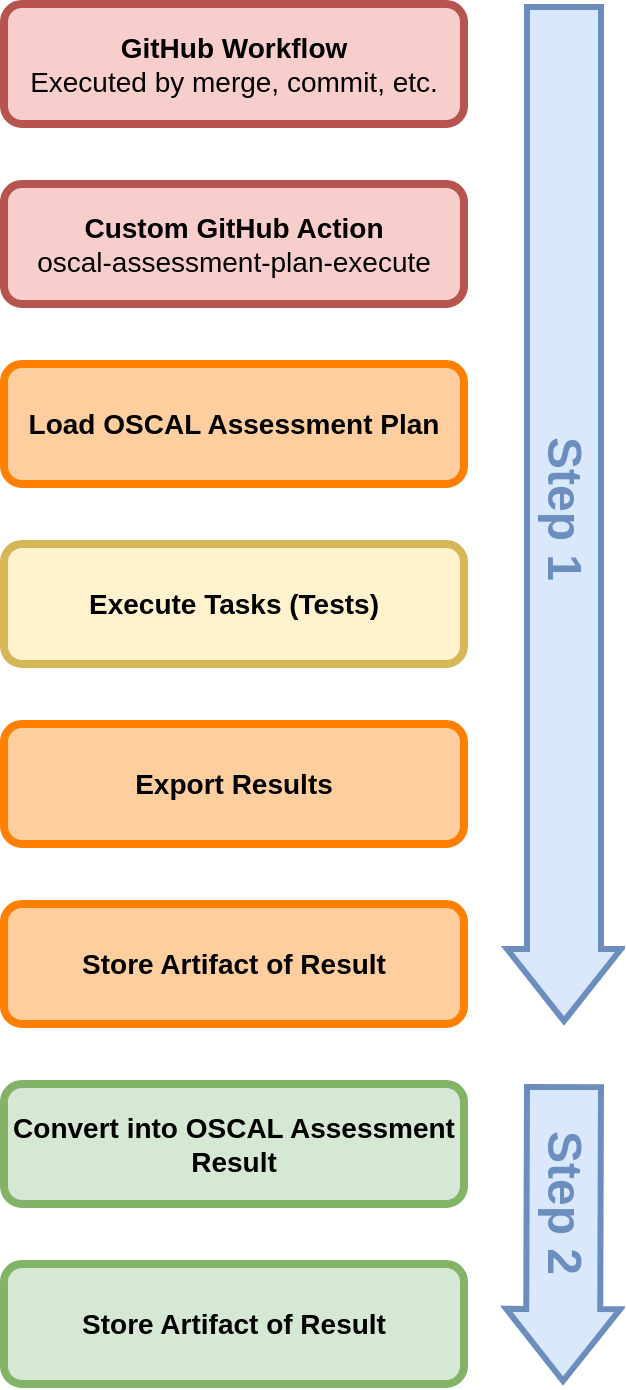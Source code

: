<mxfile version="19.0.3" type="device" pages="4"><diagram id="rzwwqnnFvJ9IIZ25HkDR" name="Concept"><mxGraphModel dx="2930" dy="997" grid="1" gridSize="10" guides="1" tooltips="1" connect="1" arrows="1" fold="1" page="1" pageScale="1" pageWidth="1100" pageHeight="850" math="0" shadow="0"><root><mxCell id="0"/><mxCell id="1" parent="0"/><mxCell id="xpTTT9yt2omjL4y_0shp-1" value="&lt;b style=&quot;font-size: 14px;&quot;&gt;&lt;font style=&quot;font-size: 14px;&quot;&gt;GitHub Workflow&lt;/font&gt;&lt;/b&gt;&lt;br style=&quot;font-size: 14px;&quot;&gt;Executed by merge, commit, etc." style="rounded=1;whiteSpace=wrap;html=1;fillColor=#f8cecc;strokeColor=#b85450;strokeWidth=4;fontSize=14;" parent="1" vertex="1"><mxGeometry x="-1030" y="40" width="230" height="60" as="geometry"/></mxCell><mxCell id="xpTTT9yt2omjL4y_0shp-2" value="&lt;b style=&quot;font-size: 14px;&quot;&gt;&lt;font style=&quot;font-size: 14px;&quot;&gt;Custom GitHub Action&lt;/font&gt;&lt;/b&gt;&lt;br style=&quot;font-size: 14px;&quot;&gt;oscal-assessment-plan-execute" style="rounded=1;whiteSpace=wrap;html=1;fillColor=#f8cecc;strokeColor=#b85450;strokeWidth=4;fontSize=14;" parent="1" vertex="1"><mxGeometry x="-1030" y="130" width="230" height="60" as="geometry"/></mxCell><mxCell id="xpTTT9yt2omjL4y_0shp-3" value="&lt;span style=&quot;font-size: 14px;&quot;&gt;&lt;b style=&quot;font-size: 14px;&quot;&gt;Load OSCAL Assessment Plan&lt;/b&gt;&lt;/span&gt;" style="rounded=1;whiteSpace=wrap;html=1;fillColor=#FFCE9F;strokeColor=#FF8000;strokeWidth=4;fontSize=14;" parent="1" vertex="1"><mxGeometry x="-1030" y="220" width="230" height="60" as="geometry"/></mxCell><mxCell id="xpTTT9yt2omjL4y_0shp-4" value="&lt;span style=&quot;font-size: 14px;&quot;&gt;&lt;b style=&quot;font-size: 14px;&quot;&gt;Execute Tasks (Tests)&lt;/b&gt;&lt;/span&gt;" style="rounded=1;whiteSpace=wrap;html=1;fillColor=#fff2cc;strokeColor=#d6b656;strokeWidth=4;fontSize=14;" parent="1" vertex="1"><mxGeometry x="-1030" y="310" width="230" height="60" as="geometry"/></mxCell><mxCell id="xpTTT9yt2omjL4y_0shp-5" value="&lt;span style=&quot;font-size: 14px;&quot;&gt;&lt;b style=&quot;font-size: 14px;&quot;&gt;Export Results&lt;/b&gt;&lt;/span&gt;" style="rounded=1;whiteSpace=wrap;html=1;fillColor=#FFCE9F;strokeColor=#FF8000;strokeWidth=4;fontSize=14;" parent="1" vertex="1"><mxGeometry x="-1030" y="400" width="230" height="60" as="geometry"/></mxCell><mxCell id="xpTTT9yt2omjL4y_0shp-6" value="&lt;span style=&quot;font-size: 14px;&quot;&gt;&lt;b style=&quot;font-size: 14px;&quot;&gt;Store Artifact of Result&lt;/b&gt;&lt;/span&gt;" style="rounded=1;whiteSpace=wrap;html=1;fillColor=#FFCE9F;strokeColor=#FF8000;strokeWidth=4;fontSize=14;" parent="1" vertex="1"><mxGeometry x="-1030" y="490" width="230" height="60" as="geometry"/></mxCell><mxCell id="yD3QOqKkt1grwTcNNDZl-1" value="" style="shape=flexArrow;endArrow=classic;html=1;rounded=0;fontSize=14;fillColor=#dae8fc;strokeColor=#6c8ebf;strokeWidth=3;endWidth=17;endSize=11;width=35;" parent="1" edge="1"><mxGeometry width="50" height="50" relative="1" as="geometry"><mxPoint x="-750" y="40" as="sourcePoint"/><mxPoint x="-750" y="550" as="targetPoint"/></mxGeometry></mxCell><mxCell id="yD3QOqKkt1grwTcNNDZl-2" value="&lt;span style=&quot;font-size: 14px;&quot;&gt;&lt;b style=&quot;font-size: 14px;&quot;&gt;Convert into OSCAL Assessment Result&lt;/b&gt;&lt;/span&gt;" style="rounded=1;whiteSpace=wrap;html=1;fillColor=#d5e8d4;strokeColor=#82b366;strokeWidth=4;fontSize=14;" parent="1" vertex="1"><mxGeometry x="-1030" y="580" width="230" height="60" as="geometry"/></mxCell><mxCell id="yD3QOqKkt1grwTcNNDZl-3" value="&lt;span style=&quot;font-size: 14px;&quot;&gt;&lt;b style=&quot;font-size: 14px;&quot;&gt;Store Artifact of Result&lt;/b&gt;&lt;/span&gt;" style="rounded=1;whiteSpace=wrap;html=1;fillColor=#d5e8d4;strokeColor=#82b366;strokeWidth=4;fontSize=14;" parent="1" vertex="1"><mxGeometry x="-1030" y="670" width="230" height="60" as="geometry"/></mxCell><mxCell id="yD3QOqKkt1grwTcNNDZl-4" value="" style="shape=flexArrow;endArrow=classic;html=1;rounded=0;fontSize=14;fillColor=#dae8fc;strokeColor=#6c8ebf;strokeWidth=3;endWidth=17;endSize=11;width=35;" parent="1" edge="1"><mxGeometry width="50" height="50" relative="1" as="geometry"><mxPoint x="-750" y="580" as="sourcePoint"/><mxPoint x="-750.5" y="730" as="targetPoint"/></mxGeometry></mxCell><mxCell id="yD3QOqKkt1grwTcNNDZl-5" value="Step 1" style="text;html=1;align=center;verticalAlign=middle;resizable=0;points=[];autosize=1;strokeColor=none;fillColor=none;fontSize=24;fontColor=#6C8EBF;rotation=90;fontStyle=1" parent="1" vertex="1"><mxGeometry x="-795" y="277" width="90" height="30" as="geometry"/></mxCell><mxCell id="yD3QOqKkt1grwTcNNDZl-8" value="Step 2" style="text;html=1;align=center;verticalAlign=middle;resizable=0;points=[];autosize=1;strokeColor=none;fillColor=none;fontSize=24;fontColor=#6C8EBF;rotation=90;fontStyle=1" parent="1" vertex="1"><mxGeometry x="-795" y="624" width="90" height="30" as="geometry"/></mxCell></root></mxGraphModel></diagram><diagram id="DK_BYL-KvouAPOzj1nR3" name="Execute Plan"><mxGraphModel dx="2930" dy="997" grid="1" gridSize="10" guides="1" tooltips="1" connect="1" arrows="1" fold="1" page="1" pageScale="1" pageWidth="1100" pageHeight="850" math="0" shadow="0"><root><mxCell id="0"/><mxCell id="1" parent="0"/><mxCell id="-z_Dw4vMfau2iVcTP8MX-46" style="edgeStyle=orthogonalEdgeStyle;shape=connector;rounded=0;orthogonalLoop=1;jettySize=auto;html=1;labelBackgroundColor=default;fontFamily=Helvetica;fontSize=22;fontColor=#003300;endArrow=classic;strokeColor=#CC0000;strokeWidth=8;entryX=0.5;entryY=1;entryDx=0;entryDy=0;" parent="1" target="-z_Dw4vMfau2iVcTP8MX-63" edge="1"><mxGeometry relative="1" as="geometry"><mxPoint x="-607" y="690" as="targetPoint"/><mxPoint x="-457" y="1147" as="sourcePoint"/><Array as="points"><mxPoint x="-457" y="1147"/><mxPoint x="-457" y="690"/><mxPoint x="-638" y="690"/></Array></mxGeometry></mxCell><mxCell id="-z_Dw4vMfau2iVcTP8MX-82" value="Create Result Output&lt;br&gt;from oscal.py" style="edgeLabel;html=1;align=center;verticalAlign=middle;resizable=0;points=[];fontSize=11;fontFamily=Helvetica;fontColor=#4D4D4D;" parent="-z_Dw4vMfau2iVcTP8MX-46" vertex="1" connectable="0"><mxGeometry x="-0.252" y="1" relative="1" as="geometry"><mxPoint x="-119" y="-177" as="offset"/></mxGeometry></mxCell><mxCell id="OevpBaYBdrPX-wAEl6ck-3" value="&lt;p style=&quot;line-height: 1;&quot;&gt;&lt;b style=&quot;&quot;&gt;&lt;font style=&quot;font-size: 14px;&quot;&gt;actions/.../action.yaml&lt;br&gt;&lt;/font&gt;&lt;/b&gt;GitHub Action Configuration&lt;br&gt;&lt;i&gt;&lt;b&gt;oscal-assessment-result-generate&lt;/b&gt;&lt;/i&gt;&lt;/p&gt;" style="rounded=1;whiteSpace=wrap;html=1;fillColor=#e1d5e7;strokeColor=#9673a6;strokeWidth=4;" parent="1" vertex="1"><mxGeometry x="-917" y="490" width="230" height="60" as="geometry"/></mxCell><mxCell id="Aw4ewuG1a7vLETUiIKh--1" value="&lt;b style=&quot;&quot;&gt;&lt;font style=&quot;font-size: 14px;&quot;&gt;actions/.../oscal_test.py&lt;br&gt;&lt;/font&gt;&lt;/b&gt;GitHub Action&lt;br&gt;&lt;i&gt;&lt;b&gt;oscal-assessment-plan-execute&lt;/b&gt;&lt;/i&gt;" style="rounded=1;whiteSpace=wrap;html=1;fillColor=#B9E0A5;strokeColor=#006600;strokeWidth=2;dashed=1;" parent="1" vertex="1"><mxGeometry x="-913.25" y="754" width="230" height="60" as="geometry"/></mxCell><mxCell id="-z_Dw4vMfau2iVcTP8MX-25" style="edgeStyle=orthogonalEdgeStyle;shape=connector;rounded=0;orthogonalLoop=1;jettySize=auto;html=1;labelBackgroundColor=default;fontFamily=Helvetica;fontSize=22;fontColor=#003300;endArrow=classic;strokeColor=#4D4D4D;strokeWidth=4;exitX=1;exitY=0.25;exitDx=0;exitDy=0;" parent="1" source="-z_Dw4vMfau2iVcTP8MX-3" target="-z_Dw4vMfau2iVcTP8MX-4" edge="1"><mxGeometry relative="1" as="geometry"><Array as="points"><mxPoint x="-682" y="890"/></Array></mxGeometry></mxCell><mxCell id="-z_Dw4vMfau2iVcTP8MX-38" value="Load OSCAL Model" style="edgeLabel;html=1;align=center;verticalAlign=middle;resizable=0;points=[];fontSize=11;fontFamily=Helvetica;fontColor=#003300;" parent="-z_Dw4vMfau2iVcTP8MX-25" vertex="1" connectable="0"><mxGeometry x="0.1" y="1" relative="1" as="geometry"><mxPoint x="-12" y="-13" as="offset"/></mxGeometry></mxCell><mxCell id="-z_Dw4vMfau2iVcTP8MX-26" style="edgeStyle=orthogonalEdgeStyle;shape=connector;rounded=0;orthogonalLoop=1;jettySize=auto;html=1;labelBackgroundColor=default;fontFamily=Helvetica;fontSize=22;fontColor=#003300;endArrow=classic;strokeColor=#4D4D4D;strokeWidth=4;exitX=0.75;exitY=1;exitDx=0;exitDy=0;" parent="1" source="-z_Dw4vMfau2iVcTP8MX-4" target="-z_Dw4vMfau2iVcTP8MX-2" edge="1"><mxGeometry relative="1" as="geometry"><Array as="points"><mxPoint x="-412" y="914"/></Array></mxGeometry></mxCell><mxCell id="-z_Dw4vMfau2iVcTP8MX-37" value="Read Task&lt;br&gt;Verify Hash&lt;br&gt;Execute Script" style="edgeLabel;html=1;align=center;verticalAlign=middle;resizable=0;points=[];fontSize=11;fontFamily=Helvetica;fontColor=#003300;" parent="-z_Dw4vMfau2iVcTP8MX-26" vertex="1" connectable="0"><mxGeometry x="-0.694" relative="1" as="geometry"><mxPoint y="26" as="offset"/></mxGeometry></mxCell><mxCell id="-z_Dw4vMfau2iVcTP8MX-4" value="&lt;b style=&quot;&quot;&gt;&lt;font style=&quot;font-size: 14px;&quot;&gt;actions/.../oscal.py&lt;br&gt;&lt;/font&gt;&lt;/b&gt;GitHub Action&lt;br&gt;&lt;i&gt;&lt;b&gt;oscal-assessment-plan-execute&lt;/b&gt;&lt;/i&gt;" style="rounded=1;whiteSpace=wrap;html=1;fillColor=#B9E0A5;strokeColor=#006600;strokeWidth=4;" parent="1" vertex="1"><mxGeometry x="-524.5" y="850" width="230" height="64" as="geometry"/></mxCell><mxCell id="-z_Dw4vMfau2iVcTP8MX-20" style="edgeStyle=orthogonalEdgeStyle;shape=connector;rounded=0;orthogonalLoop=1;jettySize=auto;html=1;entryX=0.5;entryY=0;entryDx=0;entryDy=0;labelBackgroundColor=default;fontFamily=Helvetica;fontSize=22;fontColor=#003300;endArrow=classic;strokeColor=#4D4D4D;strokeWidth=4;" parent="1" source="-z_Dw4vMfau2iVcTP8MX-5" target="-z_Dw4vMfau2iVcTP8MX-17" edge="1"><mxGeometry relative="1" as="geometry"/></mxCell><mxCell id="-z_Dw4vMfau2iVcTP8MX-33" value="Read Custom Action Configuration" style="edgeLabel;html=1;align=center;verticalAlign=middle;resizable=0;points=[];fontSize=11;fontFamily=Helvetica;fontColor=#003300;" parent="-z_Dw4vMfau2iVcTP8MX-20" vertex="1" connectable="0"><mxGeometry x="-0.16" y="-2" relative="1" as="geometry"><mxPoint x="2" y="-7" as="offset"/></mxGeometry></mxCell><mxCell id="OevpBaYBdrPX-wAEl6ck-6" style="edgeStyle=orthogonalEdgeStyle;shape=connector;rounded=0;jumpSize=6;orthogonalLoop=1;jettySize=auto;html=1;exitX=0;exitY=0.25;exitDx=0;exitDy=0;entryX=0.5;entryY=0;entryDx=0;entryDy=0;labelBackgroundColor=default;fontFamily=Helvetica;fontSize=22;fontColor=#CC0000;endArrow=classic;strokeColor=#CC0000;strokeWidth=4;" parent="1" source="-z_Dw4vMfau2iVcTP8MX-5" target="OevpBaYBdrPX-wAEl6ck-1" edge="1"><mxGeometry relative="1" as="geometry"><Array as="points"><mxPoint x="-917" y="255"/></Array></mxGeometry></mxCell><mxCell id="nDVnue_ORXi7tlukUB_Q-1" value="To be developed: &lt;br&gt;Output from assessment &lt;br&gt;is pass to the next step to produce results." style="edgeLabel;html=1;align=center;verticalAlign=middle;resizable=0;points=[];fontSize=11;fontFamily=Helvetica;fontColor=#990000;fontStyle=1" parent="OevpBaYBdrPX-wAEl6ck-6" vertex="1" connectable="0"><mxGeometry x="0.186" y="-3" relative="1" as="geometry"><mxPoint x="-1" y="-22" as="offset"/></mxGeometry></mxCell><mxCell id="-z_Dw4vMfau2iVcTP8MX-5" value="&lt;b style=&quot;&quot;&gt;&lt;font style=&quot;font-size: 14px;&quot;&gt;workflows/.../dashboard.yaml&lt;br&gt;&lt;/font&gt;&lt;/b&gt;GitHub Workflow Configuration&lt;br&gt;&lt;i&gt;&lt;b&gt;oscal-assessment-plan-execute&lt;/b&gt;&lt;/i&gt;" style="rounded=1;whiteSpace=wrap;html=1;fillColor=#b0e3e6;strokeColor=#0e8088;strokeWidth=4;" parent="1" vertex="1"><mxGeometry x="-527" y="240" width="230" height="60" as="geometry"/></mxCell><mxCell id="-z_Dw4vMfau2iVcTP8MX-23" style="edgeStyle=orthogonalEdgeStyle;shape=connector;rounded=0;orthogonalLoop=1;jettySize=auto;html=1;labelBackgroundColor=default;fontFamily=Helvetica;fontSize=22;fontColor=#003300;endArrow=classic;strokeColor=#4D4D4D;strokeWidth=2;dashed=1;entryX=1;entryY=0.5;entryDx=0;entryDy=0;" parent="1" source="-z_Dw4vMfau2iVcTP8MX-6" target="Aw4ewuG1a7vLETUiIKh--1" edge="1"><mxGeometry relative="1" as="geometry"><mxPoint x="-707" y="860" as="sourcePoint"/><mxPoint x="-577" y="784" as="targetPoint"/><Array as="points"><mxPoint x="-487" y="784"/></Array></mxGeometry></mxCell><mxCell id="-z_Dw4vMfau2iVcTP8MX-29" value="Optional Pre-Flight Testing&lt;br style=&quot;font-size: 11px;&quot;&gt;of OSCAL Action Script" style="edgeLabel;html=1;align=center;verticalAlign=middle;resizable=0;points=[];fontSize=11;fontFamily=Helvetica;fontColor=#003300;labelBackgroundColor=default;" parent="-z_Dw4vMfau2iVcTP8MX-23" vertex="1" connectable="0"><mxGeometry x="0.189" y="-1" relative="1" as="geometry"><mxPoint x="-44" y="17" as="offset"/></mxGeometry></mxCell><mxCell id="-z_Dw4vMfau2iVcTP8MX-24" style="edgeStyle=orthogonalEdgeStyle;shape=connector;rounded=0;orthogonalLoop=1;jettySize=auto;html=1;entryX=0.639;entryY=-0.019;entryDx=0;entryDy=0;labelBackgroundColor=default;fontFamily=Helvetica;fontSize=22;fontColor=#003300;endArrow=classic;strokeColor=#4D4D4D;strokeWidth=4;exitX=0.652;exitY=1;exitDx=0;exitDy=0;exitPerimeter=0;entryPerimeter=0;" parent="1" source="-z_Dw4vMfau2iVcTP8MX-6" target="-z_Dw4vMfau2iVcTP8MX-4" edge="1"><mxGeometry relative="1" as="geometry"/></mxCell><mxCell id="-z_Dw4vMfau2iVcTP8MX-36" value="Run Application to Interpret&lt;br&gt;Assessment Plan Model" style="edgeLabel;html=1;align=center;verticalAlign=middle;resizable=0;points=[];fontSize=11;fontFamily=Helvetica;fontColor=#003300;" parent="-z_Dw4vMfau2iVcTP8MX-24" vertex="1" connectable="0"><mxGeometry x="-0.271" y="1" relative="1" as="geometry"><mxPoint x="-1" y="-39" as="offset"/></mxGeometry></mxCell><mxCell id="-z_Dw4vMfau2iVcTP8MX-6" value="&lt;b style=&quot;&quot;&gt;&lt;font style=&quot;font-size: 14px;&quot;&gt;actions/.../run.sh&lt;br&gt;&lt;/font&gt;&lt;/b&gt;GitHub Action&lt;br&gt;&lt;i&gt;&lt;b&gt;oscal-assessment-plan-execute&lt;/b&gt;&lt;/i&gt;" style="rounded=1;whiteSpace=wrap;html=1;fillColor=#FFCCCC;strokeColor=#990000;strokeWidth=4;" parent="1" vertex="1"><mxGeometry x="-527" y="600" width="230" height="60" as="geometry"/></mxCell><mxCell id="-z_Dw4vMfau2iVcTP8MX-19" style="edgeStyle=orthogonalEdgeStyle;orthogonalLoop=1;jettySize=auto;html=1;entryX=0.5;entryY=0;entryDx=0;entryDy=0;fontSize=22;fontColor=#003300;strokeWidth=4;strokeColor=#4D4D4D;rounded=0;" parent="1" source="-z_Dw4vMfau2iVcTP8MX-15" target="-z_Dw4vMfau2iVcTP8MX-5" edge="1"><mxGeometry relative="1" as="geometry"/></mxCell><mxCell id="-z_Dw4vMfau2iVcTP8MX-32" value="Read Workflow Configuration" style="edgeLabel;html=1;align=center;verticalAlign=middle;resizable=0;points=[];fontSize=11;fontFamily=Helvetica;fontColor=#003300;spacingTop=0;spacing=4;" parent="-z_Dw4vMfau2iVcTP8MX-19" vertex="1" connectable="0"><mxGeometry x="-0.12" y="-2" relative="1" as="geometry"><mxPoint x="-3" y="-6" as="offset"/></mxGeometry></mxCell><mxCell id="-z_Dw4vMfau2iVcTP8MX-15" value="&lt;p style=&quot;line-height: 1; font-size: 22px;&quot;&gt;&lt;b&gt;Github Actions&lt;/b&gt;&lt;br&gt;Event&lt;/p&gt;" style="shape=process;whiteSpace=wrap;html=1;backgroundOutline=1;fontSize=32;fontColor=#003300;strokeColor=#990000;strokeWidth=4;fillColor=#FFCCCC;opacity=30;" parent="1" vertex="1"><mxGeometry x="-577" y="120" width="330" height="60" as="geometry"/></mxCell><mxCell id="-z_Dw4vMfau2iVcTP8MX-21" style="edgeStyle=orthogonalEdgeStyle;shape=connector;rounded=0;orthogonalLoop=1;jettySize=auto;html=1;entryX=0.5;entryY=0;entryDx=0;entryDy=0;labelBackgroundColor=default;fontFamily=Helvetica;fontSize=22;fontColor=#003300;endArrow=classic;strokeColor=#4D4D4D;strokeWidth=4;" parent="1" source="-z_Dw4vMfau2iVcTP8MX-17" target="-z_Dw4vMfau2iVcTP8MX-18" edge="1"><mxGeometry relative="1" as="geometry"/></mxCell><mxCell id="-z_Dw4vMfau2iVcTP8MX-34" value="Run Docker Container" style="edgeLabel;html=1;align=center;verticalAlign=middle;resizable=0;points=[];fontSize=11;fontFamily=Helvetica;fontColor=#003300;" parent="-z_Dw4vMfau2iVcTP8MX-21" vertex="1" connectable="0"><mxGeometry x="-0.286" y="1" relative="1" as="geometry"><mxPoint as="offset"/></mxGeometry></mxCell><mxCell id="-z_Dw4vMfau2iVcTP8MX-17" value="&lt;b style=&quot;&quot;&gt;&lt;font style=&quot;font-size: 14px;&quot;&gt;actions/.../action.yaml&lt;br&gt;&lt;/font&gt;&lt;/b&gt;GitHub Action Configuration&lt;br&gt;&lt;i&gt;&lt;b&gt;oscal-assessment-plan-execute&lt;/b&gt;&lt;/i&gt;" style="rounded=1;whiteSpace=wrap;html=1;fillColor=#e1d5e7;strokeColor=#9673a6;strokeWidth=4;" parent="1" vertex="1"><mxGeometry x="-527" y="364" width="230" height="60" as="geometry"/></mxCell><mxCell id="-z_Dw4vMfau2iVcTP8MX-22" style="edgeStyle=orthogonalEdgeStyle;shape=connector;rounded=0;orthogonalLoop=1;jettySize=auto;html=1;entryX=0.5;entryY=0;entryDx=0;entryDy=0;labelBackgroundColor=default;fontFamily=Helvetica;fontSize=22;fontColor=#003300;endArrow=classic;strokeColor=#4D4D4D;strokeWidth=4;" parent="1" source="-z_Dw4vMfau2iVcTP8MX-18" target="-z_Dw4vMfau2iVcTP8MX-6" edge="1"><mxGeometry relative="1" as="geometry"/></mxCell><mxCell id="-z_Dw4vMfau2iVcTP8MX-35" value="Execute Custom Script" style="edgeLabel;html=1;align=center;verticalAlign=middle;resizable=0;points=[];fontSize=11;fontFamily=Helvetica;fontColor=#003300;" parent="-z_Dw4vMfau2iVcTP8MX-22" vertex="1" connectable="0"><mxGeometry x="-0.333" y="-1" relative="1" as="geometry"><mxPoint as="offset"/></mxGeometry></mxCell><mxCell id="-z_Dw4vMfau2iVcTP8MX-18" value="&lt;b style=&quot;&quot;&gt;&lt;font style=&quot;font-size: 14px;&quot;&gt;actions/.../Dockerfile&lt;br&gt;&lt;/font&gt;&lt;/b&gt;GitHub Action&lt;br&gt;&lt;i&gt;&lt;b&gt;oscal-assessment-plan-execute&lt;/b&gt;&lt;/i&gt;" style="rounded=1;whiteSpace=wrap;html=1;fillColor=#FFCE9F;strokeColor=#FF8000;strokeWidth=4;" parent="1" vertex="1"><mxGeometry x="-527" y="480" width="230" height="60" as="geometry"/></mxCell><mxCell id="-z_Dw4vMfau2iVcTP8MX-41" style="edgeStyle=orthogonalEdgeStyle;shape=connector;rounded=0;orthogonalLoop=1;jettySize=auto;html=1;entryX=0.5;entryY=0;entryDx=0;entryDy=0;dashed=1;labelBackgroundColor=default;fontFamily=Helvetica;fontSize=11;fontColor=#4D4D4D;endArrow=classic;strokeColor=#B3B3B3;strokeWidth=2;" parent="1" source="-z_Dw4vMfau2iVcTP8MX-39" target="-z_Dw4vMfau2iVcTP8MX-67" edge="1"><mxGeometry relative="1" as="geometry"/></mxCell><mxCell id="-z_Dw4vMfau2iVcTP8MX-39" value="&lt;font style=&quot;font-size: 11px;&quot;&gt;&lt;b style=&quot;&quot;&gt;oscal-assessment-plan&lt;br&gt;&lt;/b&gt;Define Model File in &quot;uses&quot;&lt;/font&gt;" style="rounded=1;whiteSpace=wrap;html=1;fillColor=#E6E6E6;strokeColor=#999999;strokeWidth=2;fontColor=#4D4D4D;" parent="1" vertex="1"><mxGeometry x="-287" y="270" width="140" height="30" as="geometry"/></mxCell><mxCell id="-z_Dw4vMfau2iVcTP8MX-43" style="edgeStyle=orthogonalEdgeStyle;shape=connector;rounded=0;orthogonalLoop=1;jettySize=auto;html=1;entryX=0.5;entryY=0;entryDx=0;entryDy=0;dashed=1;labelBackgroundColor=default;fontFamily=Helvetica;fontSize=11;fontColor=#4D4D4D;endArrow=classic;strokeColor=#B3B3B3;strokeWidth=2;" parent="1" source="-z_Dw4vMfau2iVcTP8MX-40" target="-z_Dw4vMfau2iVcTP8MX-42" edge="1"><mxGeometry relative="1" as="geometry"/></mxCell><mxCell id="-z_Dw4vMfau2iVcTP8MX-40" value="&lt;font style=&quot;font-size: 11px;&quot;&gt;&lt;b style=&quot;&quot;&gt;oscal-assessment-plan&lt;br&gt;&lt;/b&gt;&quot;runs&quot; args Variable&amp;nbsp;&lt;/font&gt;" style="rounded=1;whiteSpace=wrap;html=1;fillColor=#E6E6E6;strokeColor=#999999;strokeWidth=2;fontColor=#4D4D4D;" parent="1" vertex="1"><mxGeometry x="-287" y="440" width="140" height="30" as="geometry"/></mxCell><mxCell id="-z_Dw4vMfau2iVcTP8MX-45" style="edgeStyle=orthogonalEdgeStyle;shape=connector;rounded=0;orthogonalLoop=1;jettySize=auto;html=1;dashed=1;labelBackgroundColor=default;fontFamily=Helvetica;fontSize=11;fontColor=#4D4D4D;endArrow=classic;strokeColor=#B3B3B3;strokeWidth=2;" parent="1" source="-z_Dw4vMfau2iVcTP8MX-42" target="-z_Dw4vMfau2iVcTP8MX-44" edge="1"><mxGeometry relative="1" as="geometry"/></mxCell><mxCell id="-z_Dw4vMfau2iVcTP8MX-42" value="&lt;font style=&quot;font-size: 11px;&quot;&gt;&lt;b&gt;model ($1)&lt;br&gt;&lt;/b&gt;&amp;nbsp;Reads as Arg Variable&lt;/font&gt;" style="rounded=1;whiteSpace=wrap;html=1;fillColor=#E6E6E6;strokeColor=#999999;strokeWidth=2;fontColor=#4D4D4D;" parent="1" vertex="1"><mxGeometry x="-287" y="600" width="140" height="30" as="geometry"/></mxCell><mxCell id="-z_Dw4vMfau2iVcTP8MX-44" value="&lt;font style=&quot;&quot;&gt;&lt;span style=&quot;font-size: 11px;&quot;&gt;&lt;b&gt;ASSESSMENT_PLAN&lt;/b&gt;&lt;/span&gt;&lt;br&gt;&lt;span style=&quot;font-size: 11px;&quot;&gt;&amp;nbsp;Reads Environment Variable&lt;/span&gt;&lt;/font&gt;" style="rounded=1;whiteSpace=wrap;html=1;fillColor=#E6E6E6;strokeColor=#999999;strokeWidth=2;fontColor=#4D4D4D;" parent="1" vertex="1"><mxGeometry x="-292" y="710" width="150" height="30" as="geometry"/></mxCell><mxCell id="-z_Dw4vMfau2iVcTP8MX-66" style="edgeStyle=orthogonalEdgeStyle;shape=connector;rounded=0;orthogonalLoop=1;jettySize=auto;html=1;dashed=1;labelBackgroundColor=default;fontFamily=Helvetica;fontSize=11;fontColor=#4D4D4D;endArrow=classic;strokeColor=#B3B3B3;strokeWidth=2;exitX=0.5;exitY=0;exitDx=0;exitDy=0;" parent="1" source="-z_Dw4vMfau2iVcTP8MX-63" target="-z_Dw4vMfau2iVcTP8MX-64" edge="1"><mxGeometry relative="1" as="geometry"><Array as="points"><mxPoint x="-637" y="600"/></Array></mxGeometry></mxCell><mxCell id="-z_Dw4vMfau2iVcTP8MX-63" value="&lt;font style=&quot;font-size: 11px;&quot;&gt;&lt;b&gt;::set-output name=[KEY]::[VAL]&lt;br&gt;&lt;/b&gt;echo Variable Content&lt;/font&gt;" style="rounded=1;whiteSpace=wrap;html=1;fillColor=#E6E6E6;strokeColor=#999999;strokeWidth=2;fontColor=#4D4D4D;" parent="1" vertex="1"><mxGeometry x="-725.75" y="600" width="175" height="30" as="geometry"/></mxCell><mxCell id="-z_Dw4vMfau2iVcTP8MX-70" style="edgeStyle=orthogonalEdgeStyle;shape=connector;rounded=0;orthogonalLoop=1;jettySize=auto;html=1;entryX=0.5;entryY=1;entryDx=0;entryDy=0;dashed=1;labelBackgroundColor=default;fontFamily=Helvetica;fontSize=11;fontColor=#4D4D4D;endArrow=classic;strokeColor=#B3B3B3;strokeWidth=2;" parent="1" target="-z_Dw4vMfau2iVcTP8MX-69" edge="1"><mxGeometry relative="1" as="geometry"><mxPoint x="-637" y="360" as="sourcePoint"/><Array as="points"><mxPoint x="-638" y="360"/><mxPoint x="-638" y="330"/></Array></mxGeometry></mxCell><mxCell id="-z_Dw4vMfau2iVcTP8MX-64" value="&lt;font style=&quot;&quot;&gt;&lt;span style=&quot;font-size: 11px;&quot;&gt;&lt;b&gt;result (Example)&lt;br&gt;&lt;/b&gt;Defined in &quot;outputs&quot;&lt;/span&gt;&lt;/font&gt;" style="rounded=1;whiteSpace=wrap;html=1;fillColor=#E6E6E6;strokeColor=#999999;strokeWidth=2;fontColor=#4D4D4D;" parent="1" vertex="1"><mxGeometry x="-713.25" y="364" width="150" height="30" as="geometry"/></mxCell><mxCell id="-z_Dw4vMfau2iVcTP8MX-68" style="edgeStyle=orthogonalEdgeStyle;shape=connector;rounded=0;orthogonalLoop=1;jettySize=auto;html=1;entryX=0.5;entryY=0;entryDx=0;entryDy=0;dashed=1;labelBackgroundColor=default;fontFamily=Helvetica;fontSize=11;fontColor=#4D4D4D;endArrow=classic;strokeColor=#B3B3B3;strokeWidth=2;" parent="1" source="-z_Dw4vMfau2iVcTP8MX-67" target="-z_Dw4vMfau2iVcTP8MX-40" edge="1"><mxGeometry relative="1" as="geometry"/></mxCell><mxCell id="-z_Dw4vMfau2iVcTP8MX-67" value="&lt;font style=&quot;font-size: 11px;&quot;&gt;&lt;b style=&quot;&quot;&gt;oscal-assessment-plan&lt;br&gt;&lt;/b&gt;Defined in &quot;inputs&quot;&lt;br&gt;&lt;/font&gt;" style="rounded=1;whiteSpace=wrap;html=1;fillColor=#E6E6E6;strokeColor=#999999;strokeWidth=2;fontColor=#4D4D4D;" parent="1" vertex="1"><mxGeometry x="-287" y="364" width="140" height="30" as="geometry"/></mxCell><mxCell id="-z_Dw4vMfau2iVcTP8MX-78" style="edgeStyle=orthogonalEdgeStyle;shape=connector;rounded=0;orthogonalLoop=1;jettySize=auto;html=1;dashed=1;labelBackgroundColor=default;fontFamily=Helvetica;fontSize=11;fontColor=#4D4D4D;endArrow=classic;strokeColor=#B3B3B3;strokeWidth=2;entryX=0.5;entryY=0;entryDx=0;entryDy=0;" parent="1" source="-z_Dw4vMfau2iVcTP8MX-69" target="-z_Dw4vMfau2iVcTP8MX-81" edge="1"><mxGeometry relative="1" as="geometry"><mxPoint x="-987" y="285" as="targetPoint"/><Array as="points"><mxPoint x="-802" y="285"/></Array></mxGeometry></mxCell><mxCell id="-z_Dw4vMfau2iVcTP8MX-69" value="&lt;font style=&quot;&quot;&gt;&lt;span style=&quot;font-size: 11px;&quot;&gt;&lt;b&gt;steps.oscal-assessment-plan.result&lt;br&gt;&lt;/b&gt;Defined in &quot;id&quot; of step&lt;/span&gt;&lt;/font&gt;" style="rounded=1;whiteSpace=wrap;html=1;fillColor=#E6E6E6;strokeColor=#999999;strokeWidth=2;fontColor=#4D4D4D;" parent="1" vertex="1"><mxGeometry x="-737" y="270" width="197.5" height="30" as="geometry"/></mxCell><mxCell id="-z_Dw4vMfau2iVcTP8MX-81" value="&lt;font style=&quot;font-size: 11px;&quot;&gt;&lt;b style=&quot;&quot;&gt;oscal-assessment-result&lt;br&gt;&lt;/b&gt;Defines Variable in &quot;uses&quot;&lt;/font&gt;" style="rounded=1;whiteSpace=wrap;html=1;fillColor=#E6E6E6;strokeColor=#999999;strokeWidth=2;fontColor=#4D4D4D;" parent="1" vertex="1"><mxGeometry x="-872" y="450" width="140" height="30" as="geometry"/></mxCell><mxCell id="OevpBaYBdrPX-wAEl6ck-1" value="" style="verticalLabelPosition=bottom;verticalAlign=middle;html=1;shape=offPageConnector;rounded=1;size=0.5;labelBackgroundColor=default;fontFamily=Helvetica;fontSize=12;fontColor=default;strokeColor=#FF8000;strokeWidth=4;fillColor=#FFCE9F;" parent="1" vertex="1"><mxGeometry x="-947" y="474" width="60" height="60" as="geometry"/></mxCell><mxCell id="nDVnue_ORXi7tlukUB_Q-2" value="&lt;b style=&quot;font-size: 14px;&quot;&gt;&lt;font style=&quot;font-size: 14px;&quot;&gt;1&lt;/font&gt;&lt;/b&gt;" style="ellipse;whiteSpace=wrap;html=1;aspect=fixed;labelBackgroundColor=none;fontFamily=Helvetica;fontSize=14;strokeWidth=4;fillColor=#000000;strokeColor=#FFB570;fontColor=#FFFFFF;" parent="1" vertex="1"><mxGeometry x="-537" y="230" width="20" height="20" as="geometry"/></mxCell><mxCell id="nDVnue_ORXi7tlukUB_Q-3" value="&lt;b style=&quot;font-size: 14px;&quot;&gt;&lt;font style=&quot;font-size: 14px;&quot;&gt;2&lt;/font&gt;&lt;/b&gt;" style="ellipse;whiteSpace=wrap;html=1;aspect=fixed;labelBackgroundColor=none;fontFamily=Helvetica;fontSize=14;strokeWidth=4;fillColor=#000000;strokeColor=#FFB570;fontColor=#FFFFFF;" parent="1" vertex="1"><mxGeometry x="-537" y="354" width="20" height="20" as="geometry"/></mxCell><mxCell id="nDVnue_ORXi7tlukUB_Q-4" value="&lt;b style=&quot;font-size: 14px;&quot;&gt;&lt;font style=&quot;font-size: 14px;&quot;&gt;3&lt;/font&gt;&lt;/b&gt;" style="ellipse;whiteSpace=wrap;html=1;aspect=fixed;labelBackgroundColor=none;fontFamily=Helvetica;fontSize=14;strokeWidth=4;fillColor=#000000;strokeColor=#FFB570;fontColor=#FFFFFF;" parent="1" vertex="1"><mxGeometry x="-537" y="470" width="20" height="20" as="geometry"/></mxCell><mxCell id="nDVnue_ORXi7tlukUB_Q-5" value="&lt;b style=&quot;font-size: 14px;&quot;&gt;&lt;font style=&quot;font-size: 14px;&quot;&gt;4&lt;/font&gt;&lt;/b&gt;" style="ellipse;whiteSpace=wrap;html=1;aspect=fixed;labelBackgroundColor=none;fontFamily=Helvetica;fontSize=14;strokeWidth=4;fillColor=#000000;strokeColor=#FFB570;fontColor=#FFFFFF;" parent="1" vertex="1"><mxGeometry x="-537" y="590" width="20" height="20" as="geometry"/></mxCell><mxCell id="nDVnue_ORXi7tlukUB_Q-6" value="&lt;b style=&quot;font-size: 14px;&quot;&gt;&lt;font style=&quot;font-size: 14px;&quot;&gt;5&lt;/font&gt;&lt;/b&gt;" style="ellipse;whiteSpace=wrap;html=1;aspect=fixed;labelBackgroundColor=none;fontFamily=Helvetica;fontSize=14;strokeWidth=4;fillColor=#000000;strokeColor=#FFB570;fontColor=#FFFFFF;" parent="1" vertex="1"><mxGeometry x="-917" y="750" width="20" height="20" as="geometry"/></mxCell><mxCell id="nDVnue_ORXi7tlukUB_Q-7" value="&lt;b style=&quot;font-size: 12px;&quot;&gt;&lt;font style=&quot;font-size: 12px;&quot;&gt;10&lt;/font&gt;&lt;/b&gt;" style="ellipse;whiteSpace=wrap;html=1;aspect=fixed;labelBackgroundColor=none;fontFamily=Helvetica;fontSize=12;strokeWidth=4;fillColor=#000000;strokeColor=#FFB570;fontColor=#FFFFFF;" parent="1" vertex="1"><mxGeometry x="-657" y="700" width="20" height="20" as="geometry"/></mxCell><mxCell id="nDVnue_ORXi7tlukUB_Q-12" value="&lt;b style=&quot;font-size: 14px;&quot;&gt;&lt;font style=&quot;font-size: 14px;&quot;&gt;6&lt;/font&gt;&lt;/b&gt;" style="ellipse;whiteSpace=wrap;html=1;aspect=fixed;labelBackgroundColor=none;fontFamily=Helvetica;fontSize=14;strokeWidth=4;fillColor=#000000;strokeColor=#FFB570;fontColor=#FFFFFF;" parent="1" vertex="1"><mxGeometry x="-537" y="840" width="20" height="20" as="geometry"/></mxCell><mxCell id="nDVnue_ORXi7tlukUB_Q-13" value="&lt;b style=&quot;font-size: 12px;&quot;&gt;&lt;font style=&quot;font-size: 12px;&quot;&gt;11&lt;/font&gt;&lt;/b&gt;" style="ellipse;whiteSpace=wrap;html=1;aspect=fixed;labelBackgroundColor=none;fontFamily=Helvetica;fontSize=12;strokeWidth=4;fillColor=#000000;strokeColor=#FFB570;fontColor=#FFFFFF;" parent="1" vertex="1"><mxGeometry x="-957" y="464" width="20" height="20" as="geometry"/></mxCell><mxCell id="nDVnue_ORXi7tlukUB_Q-16" value="Assessment Data Flow" style="text;html=1;strokeColor=none;fillColor=none;align=center;verticalAlign=middle;whiteSpace=wrap;rounded=0;labelBackgroundColor=none;fontFamily=Helvetica;fontSize=32;fontColor=#000000;" parent="1" vertex="1"><mxGeometry x="-755" y="20" width="410" height="30" as="geometry"/></mxCell><mxCell id="-z_Dw4vMfau2iVcTP8MX-8" value="" style="verticalLabelPosition=bottom;verticalAlign=top;html=1;shape=mxgraph.basic.diag_round_rect;dx=6;fontSize=14;strokeColor=#82b366;fillColor=#d5e8d4;strokeWidth=4;opacity=50;" parent="1" vertex="1"><mxGeometry x="-567" y="1150" width="310" height="250" as="geometry"/></mxCell><mxCell id="Aw4ewuG1a7vLETUiIKh--3" value="&lt;font style=&quot;font-size: 16px;&quot;&gt;&lt;b&gt;script/app.py&lt;/b&gt;&lt;/font&gt;&lt;br&gt;Script&lt;br&gt;&lt;b&gt;&lt;i&gt;Target Application&lt;/i&gt;&lt;/b&gt;" style="rounded=1;whiteSpace=wrap;html=1;fillColor=#B9E0A5;strokeColor=#006600;strokeWidth=4;" parent="1" vertex="1"><mxGeometry x="-527" y="1210" width="230" height="60" as="geometry"/></mxCell><mxCell id="-z_Dw4vMfau2iVcTP8MX-1" value="&lt;font style=&quot;font-size: 16px;&quot;&gt;&lt;b&gt;script/&lt;/b&gt;&lt;b&gt;app_test.py&lt;/b&gt;&lt;/font&gt;&lt;br&gt;Script&lt;br&gt;&lt;b&gt;&lt;i&gt;Unit/Acceptance/Integration Tests&lt;/i&gt;&lt;/b&gt;" style="rounded=1;whiteSpace=wrap;html=1;fillColor=#B9E0A5;strokeColor=#006600;strokeWidth=4;" parent="1" vertex="1"><mxGeometry x="-527" y="1300" width="230" height="60" as="geometry"/></mxCell><mxCell id="-z_Dw4vMfau2iVcTP8MX-13" value="&lt;font color=&quot;#003300&quot;&gt;Application&lt;/font&gt;" style="text;html=1;align=center;verticalAlign=middle;resizable=0;points=[];autosize=1;strokeColor=none;fillColor=none;fontSize=32;fontStyle=1" parent="1" vertex="1"><mxGeometry x="-567" y="1150" width="190" height="40" as="geometry"/></mxCell><mxCell id="-z_Dw4vMfau2iVcTP8MX-27" style="edgeStyle=orthogonalEdgeStyle;shape=connector;rounded=0;orthogonalLoop=1;jettySize=auto;html=1;labelBackgroundColor=default;fontFamily=Helvetica;fontSize=22;fontColor=#003300;endArrow=classic;strokeColor=#4D4D4D;strokeWidth=4;exitX=0.5;exitY=1;exitDx=0;exitDy=0;entryX=0.815;entryY=-0.035;entryDx=0;entryDy=0;entryPerimeter=0;" parent="1" source="-z_Dw4vMfau2iVcTP8MX-2" target="-z_Dw4vMfau2iVcTP8MX-13" edge="1"><mxGeometry relative="1" as="geometry"><Array as="points"/><mxPoint x="-397" y="1200" as="targetPoint"/></mxGeometry></mxCell><mxCell id="-z_Dw4vMfau2iVcTP8MX-30" value="&lt;b&gt;&lt;font style=&quot;font-size: 14px;&quot;&gt;Perform Assessment&lt;/font&gt;&lt;/b&gt;" style="edgeLabel;html=1;align=center;verticalAlign=middle;resizable=0;points=[];fontSize=12;fontFamily=Helvetica;fontColor=#000000;labelBackgroundColor=default;" parent="-z_Dw4vMfau2iVcTP8MX-27" vertex="1" connectable="0"><mxGeometry x="-0.038" y="-3" relative="1" as="geometry"><mxPoint x="118" y="3" as="offset"/></mxGeometry></mxCell><mxCell id="-z_Dw4vMfau2iVcTP8MX-3" value="&lt;font style=&quot;font-size: 14px;&quot;&gt;&lt;b style=&quot;&quot;&gt;.oscal/assessment-plan.yaml&lt;/b&gt;&lt;/font&gt;&lt;br&gt;OSCAL Model" style="rounded=1;whiteSpace=wrap;html=1;fillColor=#b0e3e6;strokeColor=#0e8088;strokeWidth=4;" parent="1" vertex="1"><mxGeometry x="-912" y="850" width="230" height="64" as="geometry"/></mxCell><mxCell id="nDVnue_ORXi7tlukUB_Q-8" value="&lt;b style=&quot;font-size: 14px;&quot;&gt;&lt;font style=&quot;font-size: 14px;&quot;&gt;7&lt;/font&gt;&lt;/b&gt;" style="ellipse;whiteSpace=wrap;html=1;aspect=fixed;labelBackgroundColor=none;fontFamily=Helvetica;fontSize=14;strokeWidth=4;fillColor=#000000;strokeColor=#FFB570;fontColor=#FFFFFF;" parent="1" vertex="1"><mxGeometry x="-917" y="840" width="20" height="20" as="geometry"/></mxCell><mxCell id="nDVnue_ORXi7tlukUB_Q-11" value="&lt;b style=&quot;font-size: 14px;&quot;&gt;&lt;font style=&quot;font-size: 14px;&quot;&gt;9&lt;/font&gt;&lt;/b&gt;" style="ellipse;whiteSpace=wrap;html=1;aspect=fixed;labelBackgroundColor=none;fontFamily=Helvetica;fontSize=14;strokeWidth=4;fillColor=#000000;strokeColor=#FFB570;fontColor=#FFFFFF;" parent="1" vertex="1"><mxGeometry x="-394.54" y="1090" width="20" height="20" as="geometry"/></mxCell><mxCell id="-z_Dw4vMfau2iVcTP8MX-2" value="&lt;font style=&quot;font-size: 16px;&quot;&gt;&lt;b&gt;script/&lt;/b&gt;&lt;b&gt;app_assessment.py&lt;/b&gt;&lt;/font&gt;&lt;br&gt;Application Script&lt;br&gt;&lt;b style=&quot;font-style: italic;&quot;&gt;--&lt;/b&gt;" style="rounded=1;whiteSpace=wrap;html=1;fillColor=#B9E0A5;strokeColor=#006600;strokeWidth=4;" parent="1" vertex="1"><mxGeometry x="-527" y="990" width="230" height="60" as="geometry"/></mxCell><mxCell id="nDVnue_ORXi7tlukUB_Q-10" value="&lt;b style=&quot;font-size: 14px;&quot;&gt;&lt;font style=&quot;font-size: 14px;&quot;&gt;8&lt;/font&gt;&lt;/b&gt;" style="ellipse;whiteSpace=wrap;html=1;aspect=fixed;labelBackgroundColor=none;fontFamily=Helvetica;fontSize=14;strokeWidth=4;fillColor=#000000;strokeColor=#FFB570;fontColor=#FFFFFF;" parent="1" vertex="1"><mxGeometry x="-537" y="980" width="20" height="20" as="geometry"/></mxCell><mxCell id="YzUkBPUKpGleGbqzGq1B-3" style="edgeStyle=orthogonalEdgeStyle;rounded=0;orthogonalLoop=1;jettySize=auto;html=1;exitX=0.5;exitY=1;exitDx=0;exitDy=0;" parent="1" edge="1"><mxGeometry relative="1" as="geometry"><mxPoint x="-477" y="90" as="sourcePoint"/><mxPoint x="-477" y="90" as="targetPoint"/></mxGeometry></mxCell></root></mxGraphModel></diagram><diagram id="mIMZuAx7iQLJaLhnWtSb" name="Generate Result"><mxGraphModel dx="2930" dy="147" grid="1" gridSize="10" guides="1" tooltips="1" connect="1" arrows="1" fold="1" page="1" pageScale="1" pageWidth="1100" pageHeight="850" math="0" shadow="0"><root><mxCell id="0"/><mxCell id="1" parent="0"/><mxCell id="3WUM-50QKjVmY7ODCGxg-1" style="edgeStyle=orthogonalEdgeStyle;shape=connector;rounded=0;orthogonalLoop=1;jettySize=auto;html=1;labelBackgroundColor=default;fontFamily=Helvetica;fontSize=11;fontColor=#003300;endArrow=classic;strokeColor=#4D4D4D;strokeWidth=4;" parent="1" source="3WUM-50QKjVmY7ODCGxg-4" target="3WUM-50QKjVmY7ODCGxg-5" edge="1"><mxGeometry relative="1" as="geometry"/></mxCell><mxCell id="3WUM-50QKjVmY7ODCGxg-2" value="Merge Output Variables&lt;br&gt;into Assessment Result Model Template" style="edgeLabel;html=1;align=center;verticalAlign=middle;resizable=0;points=[];fontSize=11;fontFamily=Helvetica;fontColor=#003300;" parent="3WUM-50QKjVmY7ODCGxg-1" vertex="1" connectable="0"><mxGeometry x="-0.333" y="-4" relative="1" as="geometry"><mxPoint x="-215" y="14" as="offset"/></mxGeometry></mxCell><mxCell id="3WUM-50QKjVmY7ODCGxg-3" style="edgeStyle=orthogonalEdgeStyle;shape=connector;rounded=0;orthogonalLoop=1;jettySize=auto;html=1;labelBackgroundColor=default;fontFamily=Helvetica;fontSize=11;fontColor=#003300;endArrow=classic;strokeColor=#4D4D4D;strokeWidth=4;" parent="1" source="3WUM-50QKjVmY7ODCGxg-4" target="3WUM-50QKjVmY7ODCGxg-8" edge="1"><mxGeometry relative="1" as="geometry"/></mxCell><mxCell id="3WUM-50QKjVmY7ODCGxg-4" value="&lt;b style=&quot;&quot;&gt;&lt;font style=&quot;font-size: 14px;&quot;&gt;actions/.../Dockerfile&lt;br&gt;&lt;/font&gt;&lt;/b&gt;GitHub Action (To Be Developed)&lt;br&gt;&lt;i&gt;&lt;b&gt;oscal-assessment-result-generate&lt;/b&gt;&lt;/i&gt;" style="rounded=1;whiteSpace=wrap;html=1;fillColor=#FFCE9F;strokeColor=#FF8000;strokeWidth=4;" parent="1" vertex="1"><mxGeometry x="-585" y="1055" width="230" height="60" as="geometry"/></mxCell><mxCell id="3WUM-50QKjVmY7ODCGxg-5" value="&lt;font style=&quot;font-size: 14px;&quot;&gt;&lt;b style=&quot;&quot;&gt;assessment-result.yaml&lt;/b&gt;&lt;/font&gt;&lt;br&gt;OSCAL Model&lt;br&gt;&lt;b style=&quot;font-style: italic;&quot;&gt;as GitHub Action Artifact&lt;/b&gt;" style="rounded=1;whiteSpace=wrap;html=1;fillColor=#b0e3e6;strokeColor=#0e8088;strokeWidth=4;" parent="1" vertex="1"><mxGeometry x="-725" y="1215" width="230" height="60" as="geometry"/></mxCell><mxCell id="3WUM-50QKjVmY7ODCGxg-6" value="Load OSCAL Model&lt;br&gt;Template" style="edgeStyle=orthogonalEdgeStyle;shape=connector;rounded=0;orthogonalLoop=1;jettySize=auto;html=1;entryX=0;entryY=0.5;entryDx=0;entryDy=0;labelBackgroundColor=default;fontFamily=Helvetica;fontSize=11;fontColor=#003300;endArrow=classic;strokeColor=#4D4D4D;strokeWidth=4;" parent="1" source="3WUM-50QKjVmY7ODCGxg-7" target="3WUM-50QKjVmY7ODCGxg-4" edge="1"><mxGeometry x="-0.067" relative="1" as="geometry"><mxPoint as="offset"/></mxGeometry></mxCell><mxCell id="3WUM-50QKjVmY7ODCGxg-7" value="&lt;font style=&quot;font-size: 14px;&quot;&gt;&lt;b style=&quot;&quot;&gt;.oscal/assessment-result.yaml&lt;/b&gt;&lt;/font&gt;&lt;br&gt;OSCAL Model" style="rounded=1;whiteSpace=wrap;html=1;fillColor=#b0e3e6;strokeColor=#0e8088;strokeWidth=4;" parent="1" vertex="1"><mxGeometry x="-965" y="1055" width="230" height="60" as="geometry"/></mxCell><mxCell id="3WUM-50QKjVmY7ODCGxg-8" value="&lt;font style=&quot;font-size: 14px;&quot;&gt;&lt;b style=&quot;&quot;&gt;poam.yaml&lt;/b&gt;&lt;/font&gt;&lt;br&gt;OSCAL Model&lt;br&gt;&lt;b style=&quot;font-style: italic;&quot;&gt;as GitHub Action Artifact&lt;/b&gt;" style="rounded=1;whiteSpace=wrap;html=1;fillColor=#b0e3e6;strokeColor=#0e8088;strokeWidth=4;" parent="1" vertex="1"><mxGeometry x="-445" y="1215" width="230" height="60" as="geometry"/></mxCell><mxCell id="3WUM-50QKjVmY7ODCGxg-9" value="Interpret Assessment Result Model&lt;br&gt;and Generate POAMs" style="edgeLabel;html=1;align=center;verticalAlign=middle;resizable=0;points=[];fontSize=11;fontFamily=Helvetica;fontColor=#003300;" parent="1" vertex="1" connectable="0"><mxGeometry x="-245" y="1175" as="geometry"><mxPoint x="8" y="1" as="offset"/></mxGeometry></mxCell><mxCell id="3WUM-50QKjVmY7ODCGxg-10" style="edgeStyle=orthogonalEdgeStyle;shape=connector;rounded=0;orthogonalLoop=1;jettySize=auto;html=1;entryX=0.5;entryY=0;entryDx=0;entryDy=0;labelBackgroundColor=default;fontFamily=Helvetica;fontSize=11;fontColor=#003300;endArrow=classic;strokeColor=#4D4D4D;strokeWidth=4;" parent="1" source="3WUM-50QKjVmY7ODCGxg-11" target="3WUM-50QKjVmY7ODCGxg-4" edge="1"><mxGeometry relative="1" as="geometry"/></mxCell><mxCell id="3WUM-50QKjVmY7ODCGxg-11" value="&lt;b style=&quot;&quot;&gt;&lt;font style=&quot;font-size: 14px;&quot;&gt;actions/.../action.yaml&lt;br&gt;&lt;/font&gt;&lt;/b&gt;GitHub Action Configuration&lt;br&gt;&lt;i&gt;&lt;b&gt;oscal-assessment-result-generate&lt;/b&gt;&lt;/i&gt;" style="rounded=1;whiteSpace=wrap;html=1;fillColor=#e1d5e7;strokeColor=#9673a6;strokeWidth=4;" parent="1" vertex="1"><mxGeometry x="-585" y="940" width="230" height="60" as="geometry"/></mxCell></root></mxGraphModel></diagram><diagram id="03SmPqtDcgRu0iC2JGH-" name="Sequence"><mxGraphModel dx="1664" dy="906" grid="1" gridSize="10" guides="1" tooltips="1" connect="1" arrows="1" fold="1" page="1" pageScale="1" pageWidth="1100" pageHeight="850" math="0" shadow="0"><root><mxCell id="0"/><mxCell id="1" parent="0"/><mxCell id="oe_iwYsJG-Z71LBX-aTn-6" value="GitHub Action&lt;br&gt;Docker Container" style="shape=umlLifeline;perimeter=lifelinePerimeter;whiteSpace=wrap;html=1;container=1;collapsible=0;recursiveResize=0;outlineConnect=0;lifelineDashed=0;strokeWidth=3;fontStyle=1" vertex="1" parent="1"><mxGeometry x="540" y="180" width="120" height="600" as="geometry"/></mxCell><mxCell id="lz-6GscZexQXOlN-FM4B-15" value="" style="endArrow=classic;html=1;rounded=0;strokeWidth=3;" edge="1" parent="oe_iwYsJG-Z71LBX-aTn-6"><mxGeometry width="50" height="50" relative="1" as="geometry"><mxPoint x="-160.0" y="230" as="sourcePoint"/><mxPoint x="58.5" y="230" as="targetPoint"/></mxGeometry></mxCell><mxCell id="lz-6GscZexQXOlN-FM4B-16" value="Test Output" style="text;html=1;align=center;verticalAlign=middle;resizable=0;points=[];autosize=1;strokeColor=none;fillColor=none;fontSize=11;fontFamily=Helvetica;fontColor=default;" vertex="1" parent="oe_iwYsJG-Z71LBX-aTn-6"><mxGeometry x="-75" y="230" width="70" height="20" as="geometry"/></mxCell><mxCell id="tlc9Qs463-9cq6daGDvG-3" value="" style="endArrow=classic;html=1;rounded=0;strokeWidth=3;" edge="1" parent="oe_iwYsJG-Z71LBX-aTn-6"><mxGeometry width="50" height="50" relative="1" as="geometry"><mxPoint x="60.0" y="370" as="sourcePoint"/><mxPoint x="278.5" y="370" as="targetPoint"/></mxGeometry></mxCell><mxCell id="oe_iwYsJG-Z71LBX-aTn-7" value="Custom&lt;br&gt;GitHub Action" style="shape=umlLifeline;perimeter=lifelinePerimeter;whiteSpace=wrap;html=1;container=1;collapsible=0;recursiveResize=0;outlineConnect=0;lifelineDashed=0;strokeWidth=3;fontStyle=1" vertex="1" parent="1"><mxGeometry x="760" y="180" width="120" height="600" as="geometry"/></mxCell><mxCell id="lz-6GscZexQXOlN-FM4B-17" value="" style="endArrow=classic;html=1;rounded=0;strokeWidth=3;" edge="1" parent="oe_iwYsJG-Z71LBX-aTn-7"><mxGeometry width="50" height="50" relative="1" as="geometry"><mxPoint x="-160" y="245" as="sourcePoint"/><mxPoint x="58.5" y="245" as="targetPoint"/></mxGeometry></mxCell><mxCell id="lz-6GscZexQXOlN-FM4B-18" value="Pass Output to Action" style="text;html=1;align=center;verticalAlign=middle;resizable=0;points=[];autosize=1;strokeColor=none;fillColor=none;fontSize=11;fontFamily=Helvetica;fontColor=default;" vertex="1" parent="oe_iwYsJG-Z71LBX-aTn-7"><mxGeometry x="-100" y="245" width="120" height="20" as="geometry"/></mxCell><mxCell id="tlc9Qs463-9cq6daGDvG-5" value="" style="endArrow=classic;html=1;rounded=0;strokeWidth=3;" edge="1" parent="oe_iwYsJG-Z71LBX-aTn-7"><mxGeometry width="50" height="50" relative="1" as="geometry"><mxPoint x="60" y="390" as="sourcePoint"/><mxPoint x="278.5" y="390" as="targetPoint"/></mxGeometry></mxCell><mxCell id="oe_iwYsJG-Z71LBX-aTn-8" value="GitHub Workflow" style="shape=umlLifeline;perimeter=lifelinePerimeter;whiteSpace=wrap;html=1;container=1;collapsible=0;recursiveResize=0;outlineConnect=0;lifelineDashed=0;strokeWidth=3;fontStyle=1" vertex="1" parent="1"><mxGeometry x="980" y="180" width="120" height="600" as="geometry"/></mxCell><mxCell id="lz-6GscZexQXOlN-FM4B-5" value="" style="endArrow=classic;html=1;rounded=0;strokeWidth=3;" edge="1" parent="oe_iwYsJG-Z71LBX-aTn-8"><mxGeometry width="50" height="50" relative="1" as="geometry"><mxPoint x="58.5" y="90" as="sourcePoint"/><mxPoint x="-160" y="90" as="targetPoint"/></mxGeometry></mxCell><mxCell id="lz-6GscZexQXOlN-FM4B-19" value="" style="endArrow=classic;html=1;rounded=0;strokeWidth=3;" edge="1" parent="oe_iwYsJG-Z71LBX-aTn-8"><mxGeometry width="50" height="50" relative="1" as="geometry"><mxPoint x="-160" y="260" as="sourcePoint"/><mxPoint x="58.5" y="260" as="targetPoint"/></mxGeometry></mxCell><mxCell id="lz-6GscZexQXOlN-FM4B-20" value="Pass Output to Workflow" style="text;html=1;align=center;verticalAlign=middle;resizable=0;points=[];autosize=1;strokeColor=none;fillColor=none;fontSize=11;fontFamily=Helvetica;fontColor=default;" vertex="1" parent="oe_iwYsJG-Z71LBX-aTn-8"><mxGeometry x="-110" y="260" width="140" height="20" as="geometry"/></mxCell><mxCell id="tlc9Qs463-9cq6daGDvG-7" value="" style="endArrow=classic;html=1;rounded=0;strokeWidth=3;" edge="1" parent="oe_iwYsJG-Z71LBX-aTn-8"><mxGeometry width="50" height="50" relative="1" as="geometry"><mxPoint x="60" y="410" as="sourcePoint"/><mxPoint x="278.5" y="410" as="targetPoint"/></mxGeometry></mxCell><mxCell id="oe_iwYsJG-Z71LBX-aTn-9" value="GitHub" style="shape=umlLifeline;perimeter=lifelinePerimeter;whiteSpace=wrap;html=1;container=1;collapsible=0;recursiveResize=0;outlineConnect=0;lifelineDashed=0;strokeWidth=3;fontStyle=1" vertex="1" parent="1"><mxGeometry x="1200" y="180" width="120" height="600" as="geometry"/></mxCell><mxCell id="lz-6GscZexQXOlN-FM4B-21" value="" style="endArrow=classic;html=1;rounded=0;strokeWidth=3;" edge="1" parent="oe_iwYsJG-Z71LBX-aTn-9"><mxGeometry width="50" height="50" relative="1" as="geometry"><mxPoint x="-160" y="280" as="sourcePoint"/><mxPoint x="58.5" y="280" as="targetPoint"/></mxGeometry></mxCell><mxCell id="lz-6GscZexQXOlN-FM4B-22" value="Store Output as Artifact" style="text;html=1;align=center;verticalAlign=middle;resizable=0;points=[];autosize=1;strokeColor=none;fillColor=none;fontSize=11;fontFamily=Helvetica;fontColor=default;" vertex="1" parent="oe_iwYsJG-Z71LBX-aTn-9"><mxGeometry x="-105" y="280" width="130" height="20" as="geometry"/></mxCell><mxCell id="lz-6GscZexQXOlN-FM4B-1" value="Repository Tests" style="shape=umlLifeline;perimeter=lifelinePerimeter;whiteSpace=wrap;html=1;container=1;collapsible=0;recursiveResize=0;outlineConnect=0;lifelineDashed=0;strokeWidth=3;fontStyle=1" vertex="1" parent="1"><mxGeometry x="320" y="180" width="120" height="600" as="geometry"/></mxCell><mxCell id="lz-6GscZexQXOlN-FM4B-2" value="Application" style="shape=umlLifeline;perimeter=lifelinePerimeter;whiteSpace=wrap;html=1;container=1;collapsible=0;recursiveResize=0;outlineConnect=0;lifelineDashed=0;strokeWidth=3;fontStyle=1" vertex="1" parent="1"><mxGeometry x="100" y="180" width="120" height="600" as="geometry"/></mxCell><mxCell id="lz-6GscZexQXOlN-FM4B-8" value="" style="endArrow=classic;html=1;rounded=0;strokeWidth=3;" edge="1" parent="lz-6GscZexQXOlN-FM4B-2"><mxGeometry width="50" height="50" relative="1" as="geometry"><mxPoint x="278.5" y="150" as="sourcePoint"/><mxPoint x="60" y="150" as="targetPoint"/></mxGeometry></mxCell><mxCell id="lz-6GscZexQXOlN-FM4B-3" value="" style="endArrow=classic;html=1;rounded=0;strokeWidth=3;" edge="1" parent="1" source="oe_iwYsJG-Z71LBX-aTn-9"><mxGeometry width="50" height="50" relative="1" as="geometry"><mxPoint x="770" y="300" as="sourcePoint"/><mxPoint x="1040" y="250" as="targetPoint"/></mxGeometry></mxCell><mxCell id="lz-6GscZexQXOlN-FM4B-4" value="Execute Workflow" style="text;html=1;align=center;verticalAlign=middle;resizable=0;points=[];autosize=1;strokeColor=none;fillColor=none;fontSize=11;fontFamily=Helvetica;fontColor=default;" vertex="1" parent="1"><mxGeometry x="1105" y="250" width="100" height="20" as="geometry"/></mxCell><mxCell id="lz-6GscZexQXOlN-FM4B-6" value="" style="endArrow=classic;html=1;rounded=0;strokeWidth=3;" edge="1" parent="1"><mxGeometry width="50" height="50" relative="1" as="geometry"><mxPoint x="818.5" y="290" as="sourcePoint"/><mxPoint x="600" y="290" as="targetPoint"/></mxGeometry></mxCell><mxCell id="lz-6GscZexQXOlN-FM4B-7" value="" style="endArrow=classic;html=1;rounded=0;strokeWidth=3;" edge="1" parent="1"><mxGeometry width="50" height="50" relative="1" as="geometry"><mxPoint x="598.5" y="310" as="sourcePoint"/><mxPoint x="380" y="310" as="targetPoint"/></mxGeometry></mxCell><mxCell id="lz-6GscZexQXOlN-FM4B-9" value="Execute First Custom Action Step&lt;br&gt;(Assessment)" style="text;html=1;align=center;verticalAlign=middle;resizable=0;points=[];autosize=1;strokeColor=none;fillColor=none;fontSize=11;fontFamily=Helvetica;fontColor=default;" vertex="1" parent="1"><mxGeometry x="850" y="270" width="180" height="30" as="geometry"/></mxCell><mxCell id="lz-6GscZexQXOlN-FM4B-10" value="Run Container to Load and Interpret&lt;br&gt;OSCAL Assessment Plan Model" style="text;html=1;align=center;verticalAlign=middle;resizable=0;points=[];autosize=1;strokeColor=none;fillColor=none;fontSize=11;fontFamily=Helvetica;fontColor=default;" vertex="1" parent="1"><mxGeometry x="620" y="290" width="190" height="30" as="geometry"/></mxCell><mxCell id="lz-6GscZexQXOlN-FM4B-11" value="Execute Task Commands&lt;br&gt;in Assessment Plan" style="text;html=1;align=center;verticalAlign=middle;resizable=0;points=[];autosize=1;strokeColor=none;fillColor=none;fontSize=11;fontFamily=Helvetica;fontColor=default;" vertex="1" parent="1"><mxGeometry x="430" y="320" width="140" height="30" as="geometry"/></mxCell><mxCell id="lz-6GscZexQXOlN-FM4B-12" value="Task Command Scripts&lt;br&gt;Test Application" style="text;html=1;align=center;verticalAlign=middle;resizable=0;points=[];autosize=1;strokeColor=none;fillColor=none;fontSize=11;fontFamily=Helvetica;fontColor=default;" vertex="1" parent="1"><mxGeometry x="215" y="330" width="130" height="30" as="geometry"/></mxCell><mxCell id="lz-6GscZexQXOlN-FM4B-13" value="" style="endArrow=classic;html=1;rounded=0;strokeWidth=3;" edge="1" parent="1"><mxGeometry width="50" height="50" relative="1" as="geometry"><mxPoint x="160.0" y="390" as="sourcePoint"/><mxPoint x="378.5" y="390" as="targetPoint"/></mxGeometry></mxCell><mxCell id="lz-6GscZexQXOlN-FM4B-14" value="Response from Application" style="text;html=1;align=center;verticalAlign=middle;resizable=0;points=[];autosize=1;strokeColor=none;fillColor=none;fontSize=11;fontFamily=Helvetica;fontColor=default;" vertex="1" parent="1"><mxGeometry x="205" y="390" width="150" height="20" as="geometry"/></mxCell><mxCell id="lz-6GscZexQXOlN-FM4B-23" value="Merge to Release Branch&amp;nbsp;" style="text;html=1;align=center;verticalAlign=middle;resizable=0;points=[];autosize=1;strokeColor=none;fillColor=none;fontSize=11;fontFamily=Helvetica;fontColor=default;" vertex="1" parent="1"><mxGeometry x="1260" y="240" width="140" height="20" as="geometry"/></mxCell><mxCell id="xgD6NlhQsJ2M7bv7AzPm-1" value="" style="endArrow=classic;html=1;rounded=0;strokeWidth=3;" edge="1" parent="1"><mxGeometry width="50" height="50" relative="1" as="geometry"><mxPoint x="1038.5" y="480" as="sourcePoint"/><mxPoint x="820" y="480" as="targetPoint"/></mxGeometry></mxCell><mxCell id="xgD6NlhQsJ2M7bv7AzPm-2" value="Execute Second Custom Action Step&lt;br&gt;(Result)" style="text;html=1;align=center;verticalAlign=middle;resizable=0;points=[];autosize=1;strokeColor=none;fillColor=none;fontSize=11;fontFamily=Helvetica;fontColor=default;" vertex="1" parent="1"><mxGeometry x="840" y="480" width="200" height="30" as="geometry"/></mxCell><mxCell id="tlc9Qs463-9cq6daGDvG-1" value="" style="endArrow=classic;html=1;rounded=0;strokeWidth=3;" edge="1" parent="1"><mxGeometry width="50" height="50" relative="1" as="geometry"><mxPoint x="818.5" y="500" as="sourcePoint"/><mxPoint x="600" y="500" as="targetPoint"/></mxGeometry></mxCell><mxCell id="tlc9Qs463-9cq6daGDvG-2" value="Load Artifact/Output Variable &lt;br&gt;from Previous Step" style="text;html=1;align=center;verticalAlign=middle;resizable=0;points=[];autosize=1;strokeColor=none;fillColor=none;fontSize=11;fontFamily=Helvetica;fontColor=default;" vertex="1" parent="1"><mxGeometry x="640" y="500" width="160" height="30" as="geometry"/></mxCell><mxCell id="tlc9Qs463-9cq6daGDvG-4" value="Produce OSCAL &lt;br&gt;Assessment Result Model&lt;br&gt;and Optional POAM Model" style="text;html=1;align=center;verticalAlign=middle;resizable=0;points=[];autosize=1;strokeColor=none;fillColor=none;fontSize=11;fontFamily=Helvetica;fontColor=default;flipH=1;" vertex="1" parent="1"><mxGeometry x="640" y="555" width="150" height="40" as="geometry"/></mxCell><mxCell id="tlc9Qs463-9cq6daGDvG-6" value="Pass Output to Workflow" style="text;html=1;align=center;verticalAlign=middle;resizable=0;points=[];autosize=1;strokeColor=none;fillColor=none;fontSize=11;fontFamily=Helvetica;fontColor=default;" vertex="1" parent="1"><mxGeometry x="865" y="570" width="140" height="20" as="geometry"/></mxCell><mxCell id="tlc9Qs463-9cq6daGDvG-8" value="Store Output as Artifact" style="text;html=1;align=center;verticalAlign=middle;resizable=0;points=[];autosize=1;strokeColor=none;fillColor=none;fontSize=11;fontFamily=Helvetica;fontColor=default;" vertex="1" parent="1"><mxGeometry x="1090" y="590" width="130" height="20" as="geometry"/></mxCell></root></mxGraphModel></diagram></mxfile>